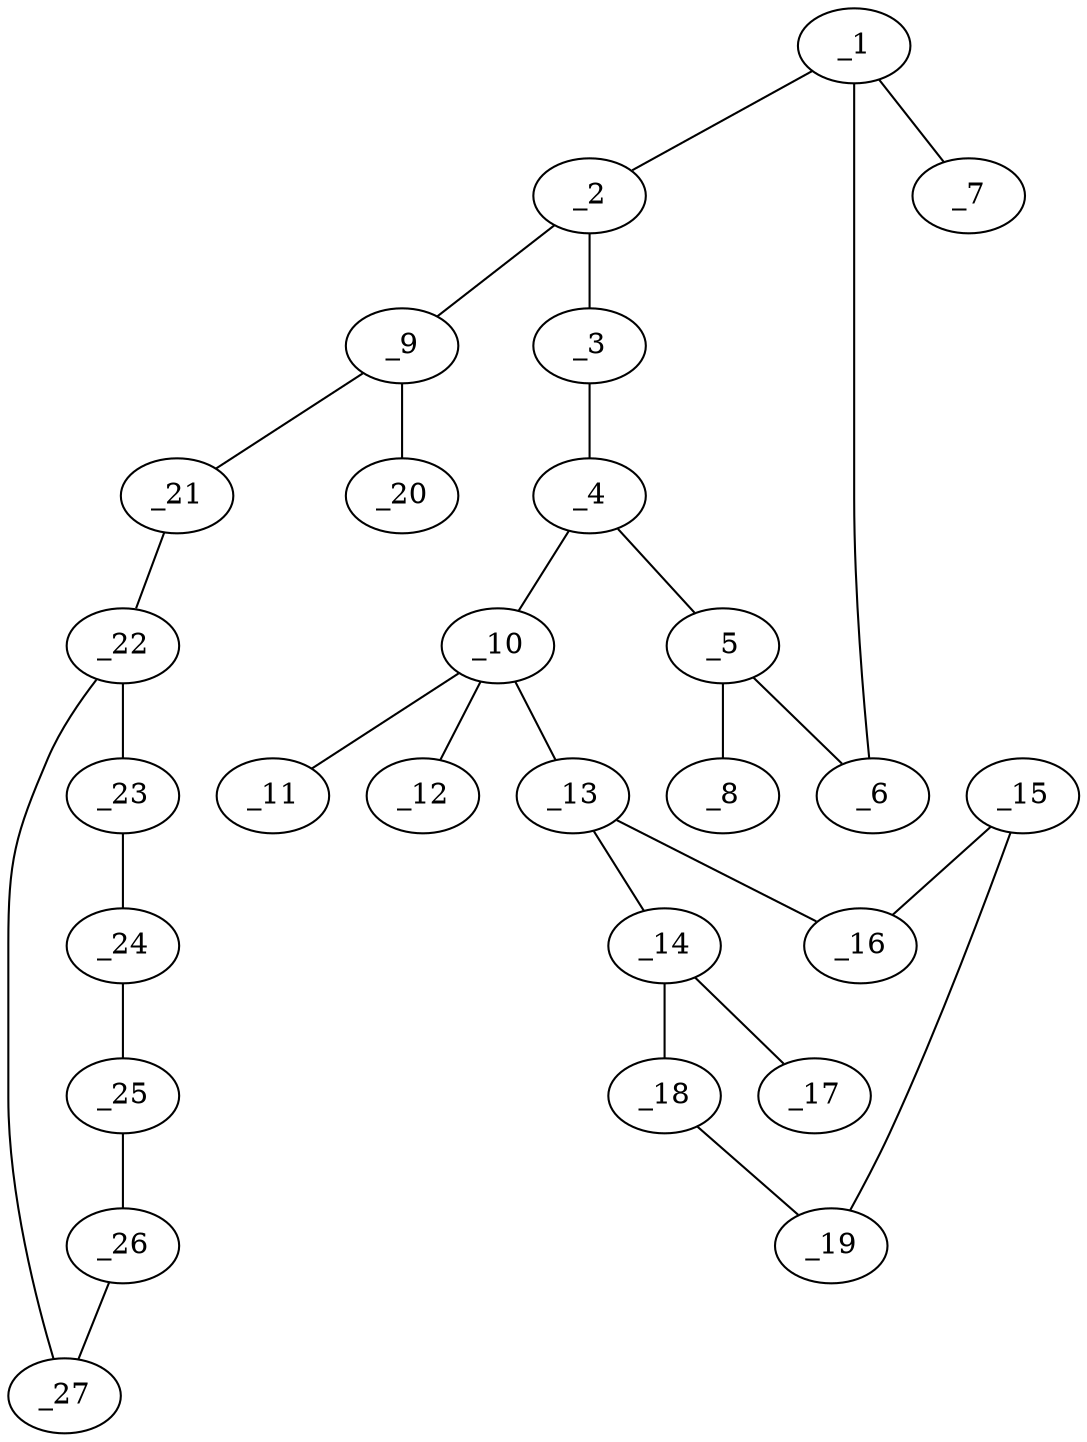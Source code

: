graph molid696900 {
	_1	 [charge=0,
		chem=1,
		symbol="C  ",
		x="3.732",
		y="-2.25"];
	_2	 [charge=0,
		chem=1,
		symbol="C  ",
		x="4.5981",
		y="-1.75"];
	_1 -- _2	 [valence=1];
	_6	 [charge=0,
		chem=1,
		symbol="C  ",
		x="2.866",
		y="-1.75"];
	_1 -- _6	 [valence=2];
	_7	 [charge=0,
		chem=7,
		symbol="Cl ",
		x="3.732",
		y="-3.25"];
	_1 -- _7	 [valence=1];
	_3	 [charge=0,
		chem=1,
		symbol="C  ",
		x="4.5981",
		y="-0.75"];
	_2 -- _3	 [valence=2];
	_9	 [charge=0,
		chem=1,
		symbol="C  ",
		x="5.4641",
		y="-2.25"];
	_2 -- _9	 [valence=1];
	_4	 [charge=0,
		chem=1,
		symbol="C  ",
		x="3.7321",
		y="-0.25"];
	_3 -- _4	 [valence=1];
	_5	 [charge=0,
		chem=1,
		symbol="C  ",
		x="2.866",
		y="-0.75"];
	_4 -- _5	 [valence=2];
	_10	 [charge=0,
		chem=5,
		symbol="S  ",
		x="3.7321",
		y="0.75"];
	_4 -- _10	 [valence=1];
	_5 -- _6	 [valence=1];
	_8	 [charge=0,
		chem=5,
		symbol="S  ",
		x=2,
		y="-0.25"];
	_5 -- _8	 [valence=1];
	_20	 [charge=0,
		chem=2,
		symbol="O  ",
		x="5.4641",
		y="-3.25"];
	_9 -- _20	 [valence=2];
	_21	 [charge=0,
		chem=4,
		symbol="N  ",
		x="6.3301",
		y="-1.75"];
	_9 -- _21	 [valence=1];
	_11	 [charge=0,
		chem=2,
		symbol="O  ",
		x="4.7321",
		y="0.75"];
	_10 -- _11	 [valence=2];
	_12	 [charge=0,
		chem=2,
		symbol="O  ",
		x="2.7321",
		y="0.75"];
	_10 -- _12	 [valence=2];
	_13	 [charge=0,
		chem=4,
		symbol="N  ",
		x="3.7321",
		y="1.75"];
	_10 -- _13	 [valence=1];
	_14	 [charge=0,
		chem=1,
		symbol="C  ",
		x="2.866",
		y="2.25"];
	_13 -- _14	 [valence=1];
	_16	 [charge=0,
		chem=1,
		symbol="C  ",
		x="4.5981",
		y="2.25"];
	_13 -- _16	 [valence=1];
	_17	 [charge=0,
		chem=2,
		symbol="O  ",
		x=2,
		y="1.75"];
	_14 -- _17	 [valence=2];
	_18	 [charge=0,
		chem=4,
		symbol="N  ",
		x="2.866",
		y="3.25"];
	_14 -- _18	 [valence=1];
	_15	 [charge=0,
		chem=1,
		symbol="C  ",
		x="4.5981",
		y="3.25"];
	_15 -- _16	 [valence=1];
	_19	 [charge=0,
		chem=4,
		symbol="N  ",
		x="3.7321",
		y="3.75"];
	_15 -- _19	 [valence=1];
	_18 -- _19	 [valence=1];
	_22	 [charge=0,
		chem=1,
		symbol="C  ",
		x="7.1961",
		y="-2.25"];
	_21 -- _22	 [valence=1];
	_23	 [charge=0,
		chem=1,
		symbol="C  ",
		x="7.1961",
		y="-3.25"];
	_22 -- _23	 [valence=1];
	_27	 [charge=0,
		chem=1,
		symbol="C  ",
		x="8.0622",
		y="-1.75"];
	_22 -- _27	 [valence=2];
	_24	 [charge=0,
		chem=1,
		symbol="C  ",
		x="8.0622",
		y="-3.75"];
	_23 -- _24	 [valence=2];
	_25	 [charge=0,
		chem=1,
		symbol="C  ",
		x="8.9282",
		y="-3.25"];
	_24 -- _25	 [valence=1];
	_26	 [charge=0,
		chem=1,
		symbol="C  ",
		x="8.9282",
		y="-2.25"];
	_25 -- _26	 [valence=2];
	_26 -- _27	 [valence=1];
}
